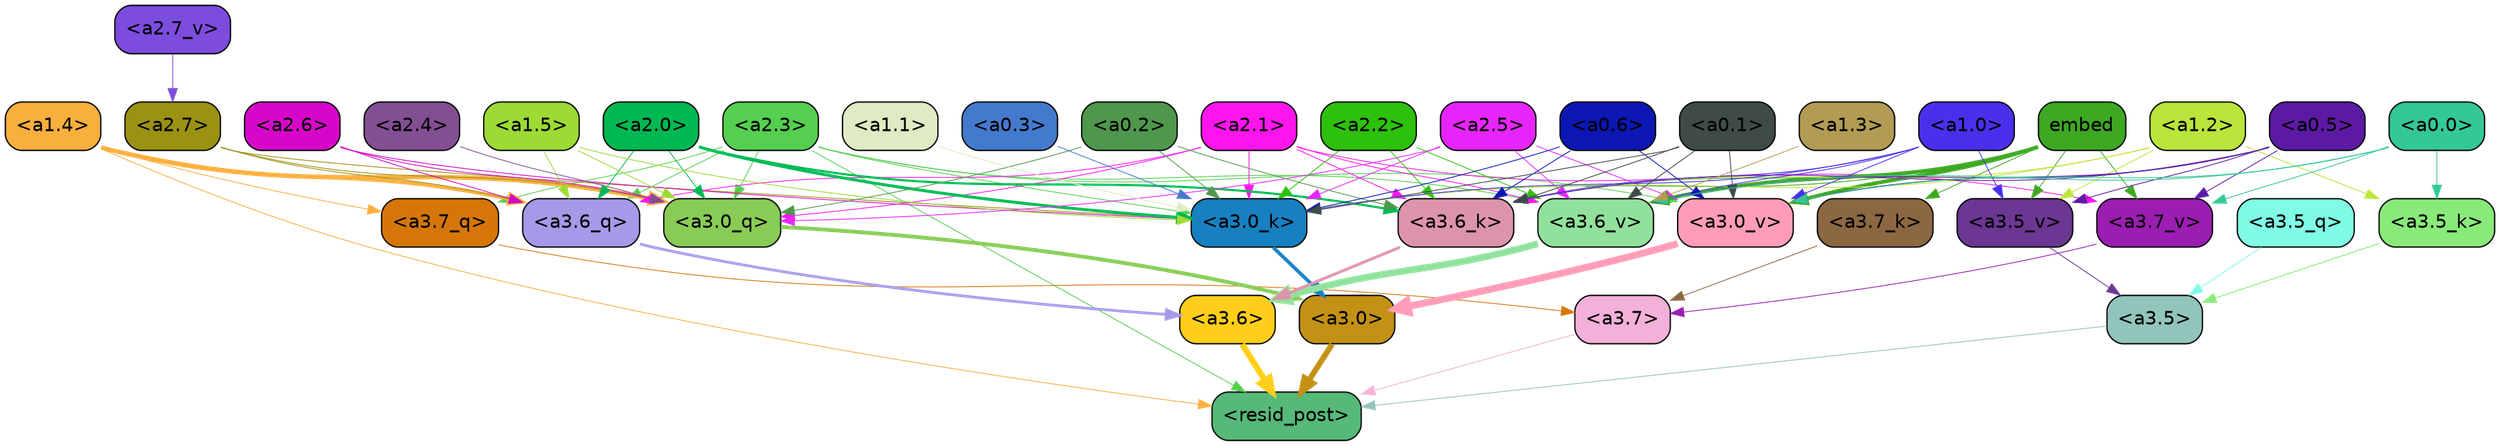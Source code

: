 strict digraph "" {
	graph [bgcolor=transparent,
		layout=dot,
		overlap=false,
		splines=true
	];
	"<a3.7>"	[color=black,
		fillcolor="#f3b0d8",
		fontname=Helvetica,
		shape=box,
		style="filled, rounded"];
	"<resid_post>"	[color=black,
		fillcolor="#56b979",
		fontname=Helvetica,
		shape=box,
		style="filled, rounded"];
	"<a3.7>" -> "<resid_post>"	[color="#f3b0d8",
		penwidth=0.6239100098609924];
	"<a3.6>"	[color=black,
		fillcolor="#ffce1a",
		fontname=Helvetica,
		shape=box,
		style="filled, rounded"];
	"<a3.6>" -> "<resid_post>"	[color="#ffce1a",
		penwidth=4.569062113761902];
	"<a3.5>"	[color=black,
		fillcolor="#91c4ba",
		fontname=Helvetica,
		shape=box,
		style="filled, rounded"];
	"<a3.5>" -> "<resid_post>"	[color="#91c4ba",
		penwidth=0.6];
	"<a3.0>"	[color=black,
		fillcolor="#c39115",
		fontname=Helvetica,
		shape=box,
		style="filled, rounded"];
	"<a3.0>" -> "<resid_post>"	[color="#c39115",
		penwidth=4.283544182777405];
	"<a2.3>"	[color=black,
		fillcolor="#54cf50",
		fontname=Helvetica,
		shape=box,
		style="filled, rounded"];
	"<a2.3>" -> "<resid_post>"	[color="#54cf50",
		penwidth=0.6];
	"<a3.7_q>"	[color=black,
		fillcolor="#d67609",
		fontname=Helvetica,
		shape=box,
		style="filled, rounded"];
	"<a2.3>" -> "<a3.7_q>"	[color="#54cf50",
		penwidth=0.6];
	"<a3.6_q>"	[color=black,
		fillcolor="#a69ae8",
		fontname=Helvetica,
		shape=box,
		style="filled, rounded"];
	"<a2.3>" -> "<a3.6_q>"	[color="#54cf50",
		penwidth=0.6];
	"<a3.0_q>"	[color=black,
		fillcolor="#88cb55",
		fontname=Helvetica,
		shape=box,
		style="filled, rounded"];
	"<a2.3>" -> "<a3.0_q>"	[color="#54cf50",
		penwidth=0.6];
	"<a3.0_k>"	[color=black,
		fillcolor="#1780c0",
		fontname=Helvetica,
		shape=box,
		style="filled, rounded"];
	"<a2.3>" -> "<a3.0_k>"	[color="#54cf50",
		penwidth=0.6];
	"<a3.6_v>"	[color=black,
		fillcolor="#91e19d",
		fontname=Helvetica,
		shape=box,
		style="filled, rounded"];
	"<a2.3>" -> "<a3.6_v>"	[color="#54cf50",
		penwidth=0.6];
	"<a3.0_v>"	[color=black,
		fillcolor="#ff9db8",
		fontname=Helvetica,
		shape=box,
		style="filled, rounded"];
	"<a2.3>" -> "<a3.0_v>"	[color="#54cf50",
		penwidth=0.6];
	"<a1.4>"	[color=black,
		fillcolor="#f9af3e",
		fontname=Helvetica,
		shape=box,
		style="filled, rounded"];
	"<a1.4>" -> "<resid_post>"	[color="#f9af3e",
		penwidth=0.6];
	"<a1.4>" -> "<a3.7_q>"	[color="#f9af3e",
		penwidth=0.6];
	"<a1.4>" -> "<a3.6_q>"	[color="#f9af3e",
		penwidth=2.6908124685287476];
	"<a1.4>" -> "<a3.0_q>"	[color="#f9af3e",
		penwidth=3.32076895236969];
	"<a3.7_q>" -> "<a3.7>"	[color="#d67609",
		penwidth=0.6];
	"<a3.6_q>" -> "<a3.6>"	[color="#a69ae8",
		penwidth=2.03758105635643];
	"<a3.5_q>"	[color=black,
		fillcolor="#7ffbe6",
		fontname=Helvetica,
		shape=box,
		style="filled, rounded"];
	"<a3.5_q>" -> "<a3.5>"	[color="#7ffbe6",
		penwidth=0.6];
	"<a3.0_q>" -> "<a3.0>"	[color="#88cb55",
		penwidth=2.8638100624084473];
	"<a3.7_k>"	[color=black,
		fillcolor="#8b6742",
		fontname=Helvetica,
		shape=box,
		style="filled, rounded"];
	"<a3.7_k>" -> "<a3.7>"	[color="#8b6742",
		penwidth=0.6];
	"<a3.6_k>"	[color=black,
		fillcolor="#dc94ab",
		fontname=Helvetica,
		shape=box,
		style="filled, rounded"];
	"<a3.6_k>" -> "<a3.6>"	[color="#dc94ab",
		penwidth=2.174198240041733];
	"<a3.5_k>"	[color=black,
		fillcolor="#8aea79",
		fontname=Helvetica,
		shape=box,
		style="filled, rounded"];
	"<a3.5_k>" -> "<a3.5>"	[color="#8aea79",
		penwidth=0.6];
	"<a3.0_k>" -> "<a3.0>"	[color="#1780c0",
		penwidth=2.6274144649505615];
	"<a3.7_v>"	[color=black,
		fillcolor="#9b1db2",
		fontname=Helvetica,
		shape=box,
		style="filled, rounded"];
	"<a3.7_v>" -> "<a3.7>"	[color="#9b1db2",
		penwidth=0.6];
	"<a3.6_v>" -> "<a3.6>"	[color="#91e19d",
		penwidth=5.002329230308533];
	"<a3.5_v>"	[color=black,
		fillcolor="#6b3792",
		fontname=Helvetica,
		shape=box,
		style="filled, rounded"];
	"<a3.5_v>" -> "<a3.5>"	[color="#6b3792",
		penwidth=0.6];
	"<a3.0_v>" -> "<a3.0>"	[color="#ff9db8",
		penwidth=5.188832879066467];
	"<a2.7>"	[color=black,
		fillcolor="#9b9113",
		fontname=Helvetica,
		shape=box,
		style="filled, rounded"];
	"<a2.7>" -> "<a3.6_q>"	[color="#9b9113",
		penwidth=0.6];
	"<a2.7>" -> "<a3.0_q>"	[color="#9b9113",
		penwidth=0.6];
	"<a2.7>" -> "<a3.0_k>"	[color="#9b9113",
		penwidth=0.6];
	"<a2.6>"	[color=black,
		fillcolor="#d707ca",
		fontname=Helvetica,
		shape=box,
		style="filled, rounded"];
	"<a2.6>" -> "<a3.6_q>"	[color="#d707ca",
		penwidth=0.6];
	"<a2.6>" -> "<a3.0_q>"	[color="#d707ca",
		penwidth=0.6];
	"<a2.6>" -> "<a3.0_k>"	[color="#d707ca",
		penwidth=0.6];
	"<a2.1>"	[color=black,
		fillcolor="#fe15ee",
		fontname=Helvetica,
		shape=box,
		style="filled, rounded"];
	"<a2.1>" -> "<a3.6_q>"	[color="#fe15ee",
		penwidth=0.6];
	"<a2.1>" -> "<a3.0_q>"	[color="#fe15ee",
		penwidth=0.6];
	"<a2.1>" -> "<a3.6_k>"	[color="#fe15ee",
		penwidth=0.6];
	"<a2.1>" -> "<a3.0_k>"	[color="#fe15ee",
		penwidth=0.6];
	"<a2.1>" -> "<a3.7_v>"	[color="#fe15ee",
		penwidth=0.6];
	"<a2.1>" -> "<a3.6_v>"	[color="#fe15ee",
		penwidth=0.6];
	"<a2.0>"	[color=black,
		fillcolor="#00b852",
		fontname=Helvetica,
		shape=box,
		style="filled, rounded"];
	"<a2.0>" -> "<a3.6_q>"	[color="#00b852",
		penwidth=0.6];
	"<a2.0>" -> "<a3.0_q>"	[color="#00b852",
		penwidth=0.6];
	"<a2.0>" -> "<a3.6_k>"	[color="#00b852",
		penwidth=1.6254686117172241];
	"<a2.0>" -> "<a3.0_k>"	[color="#00b852",
		penwidth=2.182972814887762];
	"<a1.5>"	[color=black,
		fillcolor="#9dda34",
		fontname=Helvetica,
		shape=box,
		style="filled, rounded"];
	"<a1.5>" -> "<a3.6_q>"	[color="#9dda34",
		penwidth=0.6];
	"<a1.5>" -> "<a3.0_q>"	[color="#9dda34",
		penwidth=0.6];
	"<a1.5>" -> "<a3.0_k>"	[color="#9dda34",
		penwidth=0.6];
	"<a2.5>"	[color=black,
		fillcolor="#e625fc",
		fontname=Helvetica,
		shape=box,
		style="filled, rounded"];
	"<a2.5>" -> "<a3.0_q>"	[color="#e625fc",
		penwidth=0.6];
	"<a2.5>" -> "<a3.0_k>"	[color="#e625fc",
		penwidth=0.6];
	"<a2.5>" -> "<a3.6_v>"	[color="#e625fc",
		penwidth=0.6];
	"<a2.5>" -> "<a3.0_v>"	[color="#e625fc",
		penwidth=0.6];
	"<a2.4>"	[color=black,
		fillcolor="#834f93",
		fontname=Helvetica,
		shape=box,
		style="filled, rounded"];
	"<a2.4>" -> "<a3.0_q>"	[color="#834f93",
		penwidth=0.6];
	"<a0.2>"	[color=black,
		fillcolor="#4f974d",
		fontname=Helvetica,
		shape=box,
		style="filled, rounded"];
	"<a0.2>" -> "<a3.0_q>"	[color="#4f974d",
		penwidth=0.6];
	"<a0.2>" -> "<a3.6_k>"	[color="#4f974d",
		penwidth=0.6];
	"<a0.2>" -> "<a3.0_k>"	[color="#4f974d",
		penwidth=0.6];
	embed	[color=black,
		fillcolor="#3da822",
		fontname=Helvetica,
		shape=box,
		style="filled, rounded"];
	embed -> "<a3.7_k>"	[color="#3da822",
		penwidth=0.6];
	embed -> "<a3.6_k>"	[color="#3da822",
		penwidth=0.6];
	embed -> "<a3.0_k>"	[color="#3da822",
		penwidth=0.6];
	embed -> "<a3.7_v>"	[color="#3da822",
		penwidth=0.6];
	embed -> "<a3.6_v>"	[color="#3da822",
		penwidth=2.809220314025879];
	embed -> "<a3.5_v>"	[color="#3da822",
		penwidth=0.6];
	embed -> "<a3.0_v>"	[color="#3da822",
		penwidth=2.754121422767639];
	"<a2.2>"	[color=black,
		fillcolor="#2dc00c",
		fontname=Helvetica,
		shape=box,
		style="filled, rounded"];
	"<a2.2>" -> "<a3.6_k>"	[color="#2dc00c",
		penwidth=0.6];
	"<a2.2>" -> "<a3.0_k>"	[color="#2dc00c",
		penwidth=0.6065438985824585];
	"<a2.2>" -> "<a3.6_v>"	[color="#2dc00c",
		penwidth=0.6];
	"<a1.2>"	[color=black,
		fillcolor="#bae53a",
		fontname=Helvetica,
		shape=box,
		style="filled, rounded"];
	"<a1.2>" -> "<a3.6_k>"	[color="#bae53a",
		penwidth=0.6];
	"<a1.2>" -> "<a3.5_k>"	[color="#bae53a",
		penwidth=0.6];
	"<a1.2>" -> "<a3.0_k>"	[color="#bae53a",
		penwidth=0.6];
	"<a1.2>" -> "<a3.5_v>"	[color="#bae53a",
		penwidth=0.6];
	"<a1.0>"	[color=black,
		fillcolor="#4a2fec",
		fontname=Helvetica,
		shape=box,
		style="filled, rounded"];
	"<a1.0>" -> "<a3.6_k>"	[color="#4a2fec",
		penwidth=0.6];
	"<a1.0>" -> "<a3.0_k>"	[color="#4a2fec",
		penwidth=0.6];
	"<a1.0>" -> "<a3.6_v>"	[color="#4a2fec",
		penwidth=0.6];
	"<a1.0>" -> "<a3.5_v>"	[color="#4a2fec",
		penwidth=0.6];
	"<a1.0>" -> "<a3.0_v>"	[color="#4a2fec",
		penwidth=0.6];
	"<a0.6>"	[color=black,
		fillcolor="#0c16b2",
		fontname=Helvetica,
		shape=box,
		style="filled, rounded"];
	"<a0.6>" -> "<a3.6_k>"	[color="#0c16b2",
		penwidth=0.6];
	"<a0.6>" -> "<a3.0_k>"	[color="#0c16b2",
		penwidth=0.6];
	"<a0.6>" -> "<a3.0_v>"	[color="#0c16b2",
		penwidth=0.6];
	"<a0.5>"	[color=black,
		fillcolor="#5c1aa4",
		fontname=Helvetica,
		shape=box,
		style="filled, rounded"];
	"<a0.5>" -> "<a3.6_k>"	[color="#5c1aa4",
		penwidth=0.6];
	"<a0.5>" -> "<a3.7_v>"	[color="#5c1aa4",
		penwidth=0.6];
	"<a0.5>" -> "<a3.6_v>"	[color="#5c1aa4",
		penwidth=0.6];
	"<a0.5>" -> "<a3.5_v>"	[color="#5c1aa4",
		penwidth=0.6];
	"<a0.5>" -> "<a3.0_v>"	[color="#5c1aa4",
		penwidth=0.6120390892028809];
	"<a0.1>"	[color=black,
		fillcolor="#3e4b49",
		fontname=Helvetica,
		shape=box,
		style="filled, rounded"];
	"<a0.1>" -> "<a3.6_k>"	[color="#3e4b49",
		penwidth=0.6];
	"<a0.1>" -> "<a3.0_k>"	[color="#3e4b49",
		penwidth=0.6];
	"<a0.1>" -> "<a3.6_v>"	[color="#3e4b49",
		penwidth=0.6];
	"<a0.1>" -> "<a3.0_v>"	[color="#3e4b49",
		penwidth=0.6];
	"<a0.0>"	[color=black,
		fillcolor="#33c897",
		fontname=Helvetica,
		shape=box,
		style="filled, rounded"];
	"<a0.0>" -> "<a3.5_k>"	[color="#33c897",
		penwidth=0.6];
	"<a0.0>" -> "<a3.7_v>"	[color="#33c897",
		penwidth=0.6];
	"<a0.0>" -> "<a3.6_v>"	[color="#33c897",
		penwidth=0.6];
	"<a0.0>" -> "<a3.0_v>"	[color="#33c897",
		penwidth=0.6];
	"<a1.1>"	[color=black,
		fillcolor="#dfebc3",
		fontname=Helvetica,
		shape=box,
		style="filled, rounded"];
	"<a1.1>" -> "<a3.0_k>"	[color="#dfebc3",
		penwidth=0.6];
	"<a0.3>"	[color=black,
		fillcolor="#447acd",
		fontname=Helvetica,
		shape=box,
		style="filled, rounded"];
	"<a0.3>" -> "<a3.0_k>"	[color="#447acd",
		penwidth=0.6];
	"<a1.3>"	[color=black,
		fillcolor="#b29c54",
		fontname=Helvetica,
		shape=box,
		style="filled, rounded"];
	"<a1.3>" -> "<a3.6_v>"	[color="#b29c54",
		penwidth=0.6];
	"<a2.7_v>"	[color=black,
		fillcolor="#7c4cdd",
		fontname=Helvetica,
		shape=box,
		style="filled, rounded"];
	"<a2.7_v>" -> "<a2.7>"	[color="#7c4cdd",
		penwidth=0.6];
}
